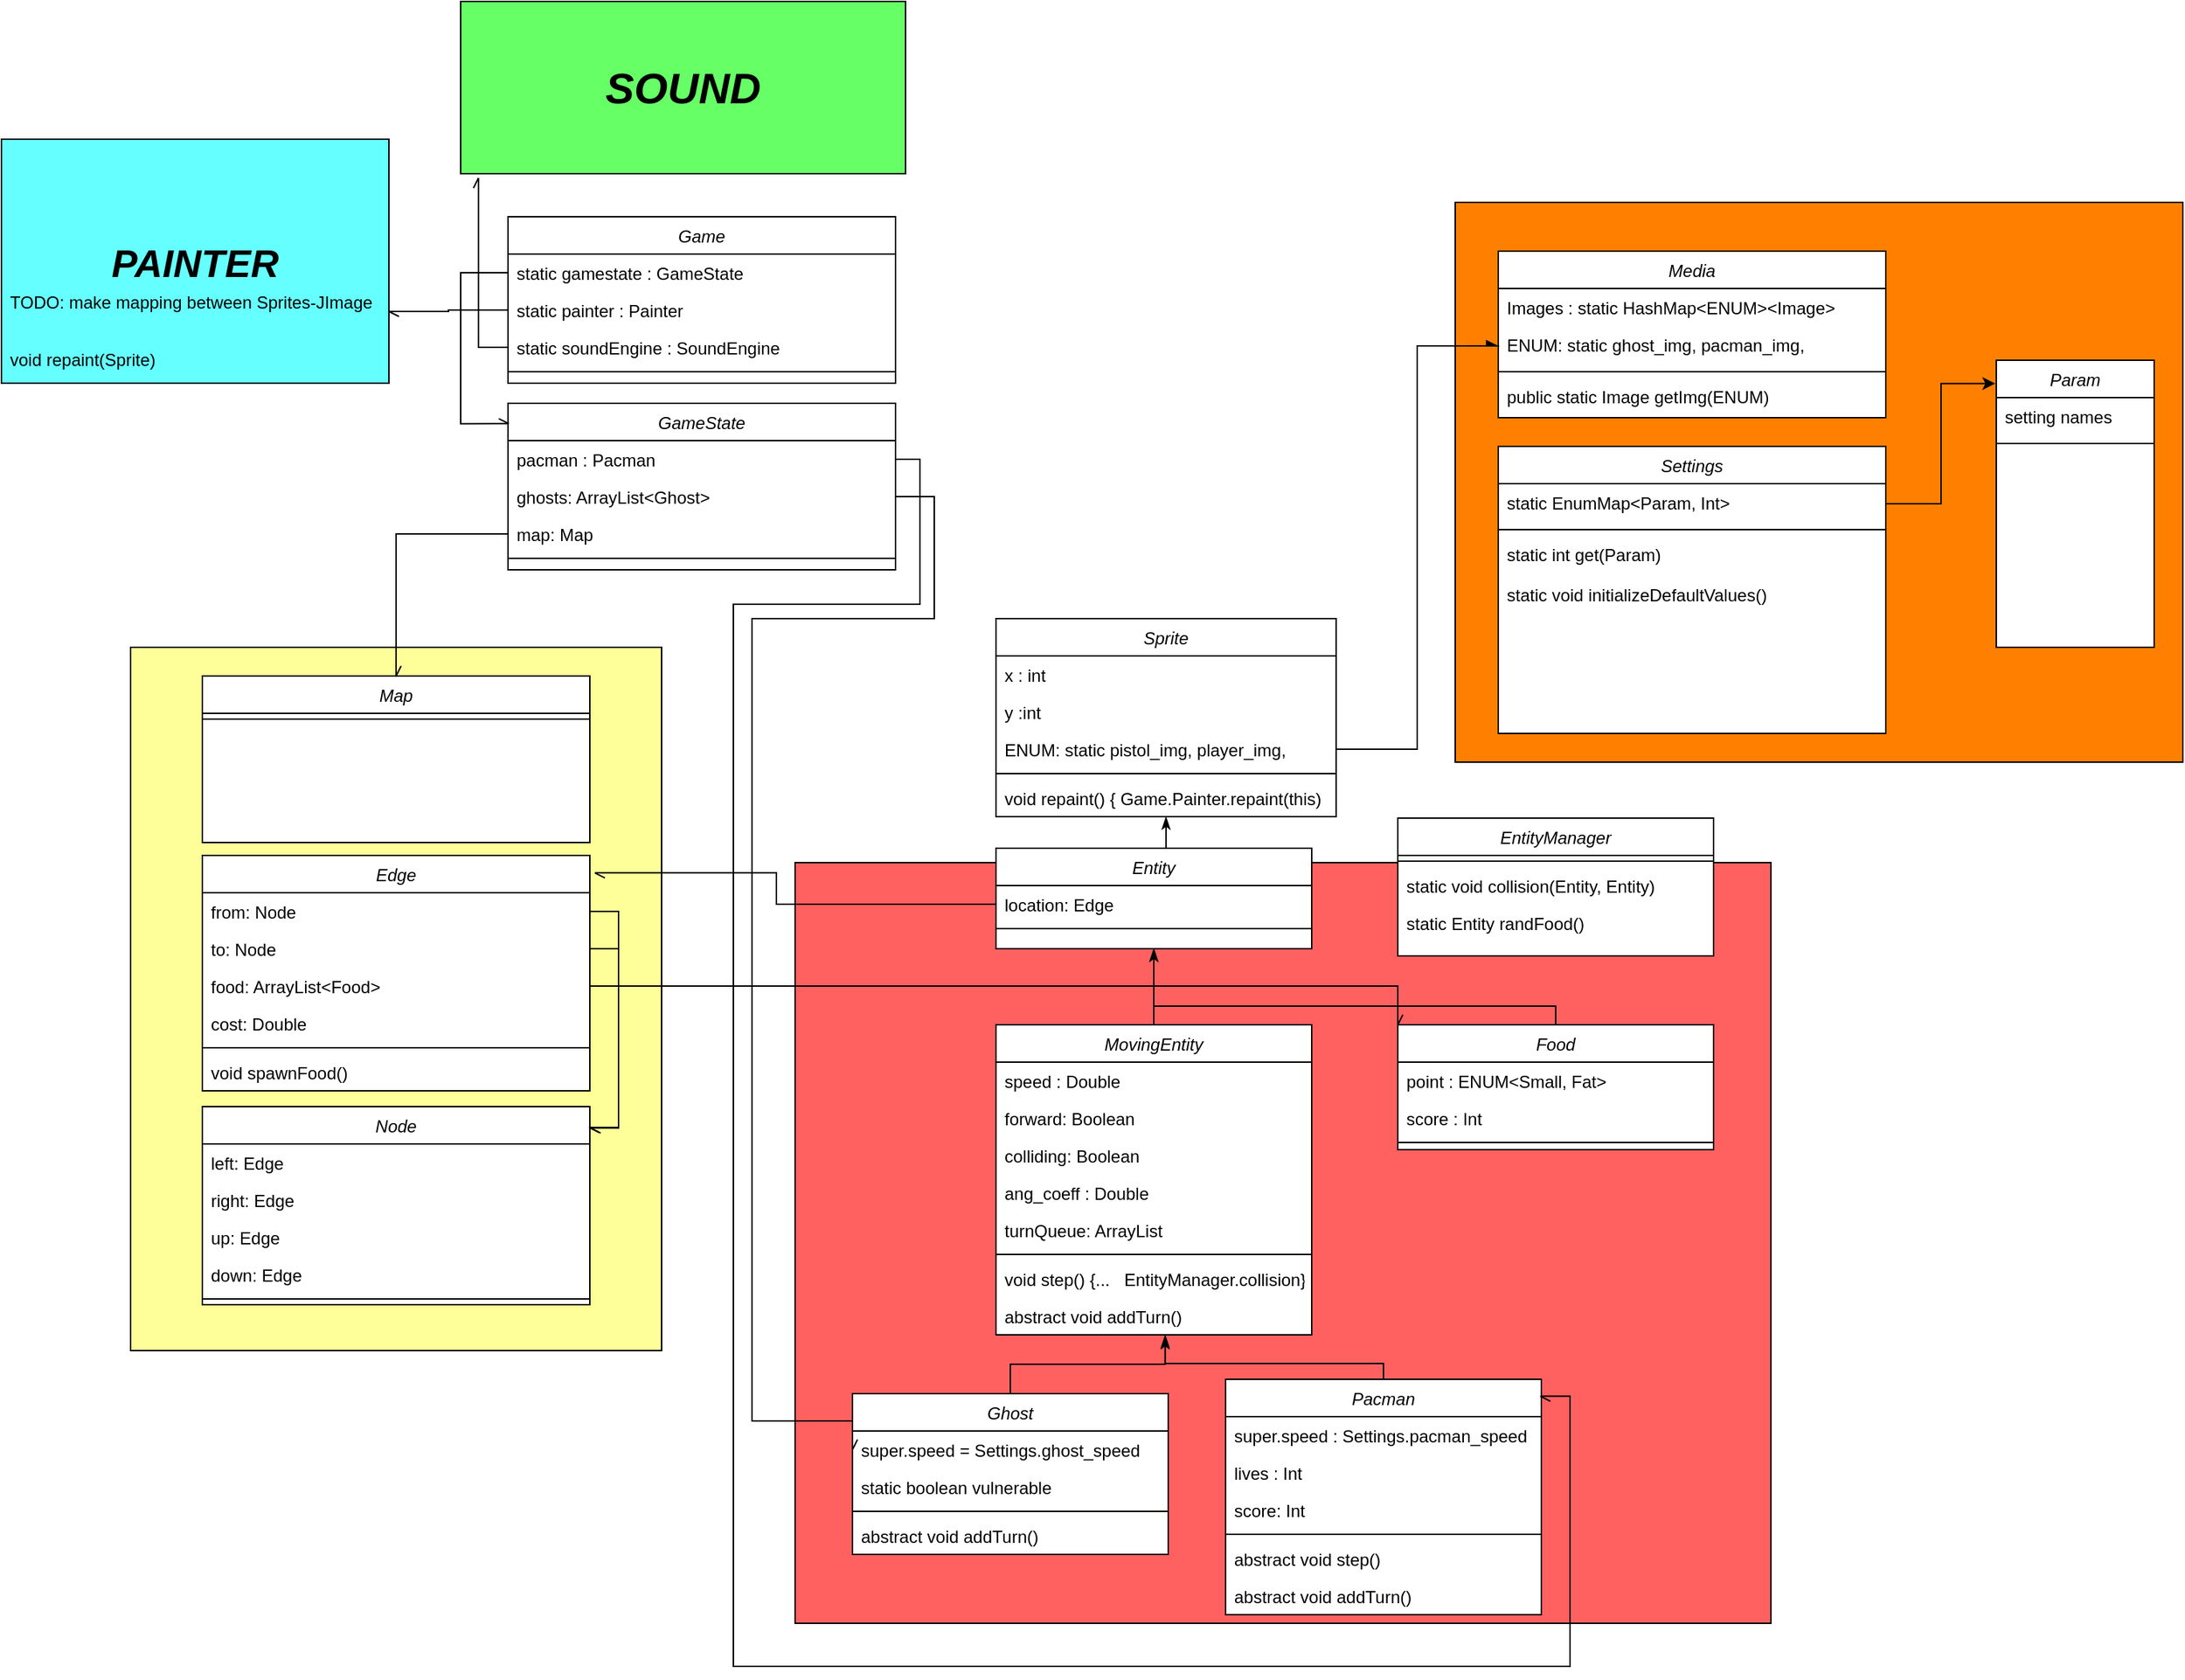 <mxfile version="14.5.1" type="device"><diagram id="C5RBs43oDa-KdzZeNtuy" name="Page-1"><mxGraphModel dx="1982" dy="2040" grid="1" gridSize="10" guides="1" tooltips="1" connect="1" arrows="1" fold="1" page="1" pageScale="1" pageWidth="827" pageHeight="1169" math="0" shadow="0"><root><mxCell id="WIyWlLk6GJQsqaUBKTNV-0"/><mxCell id="WIyWlLk6GJQsqaUBKTNV-1" parent="WIyWlLk6GJQsqaUBKTNV-0"/><mxCell id="W85MaR9uDIYMkd6QOl9E-99" value="" style="rounded=0;whiteSpace=wrap;html=1;fillColor=#FF8000;" parent="WIyWlLk6GJQsqaUBKTNV-1" vertex="1"><mxGeometry x="693" y="170" width="507" height="390" as="geometry"/></mxCell><mxCell id="W85MaR9uDIYMkd6QOl9E-98" value="" style="rounded=0;whiteSpace=wrap;html=1;fillColor=#FF6161;" parent="WIyWlLk6GJQsqaUBKTNV-1" vertex="1"><mxGeometry x="233" y="630" width="680" height="530" as="geometry"/></mxCell><mxCell id="W85MaR9uDIYMkd6QOl9E-97" value="" style="rounded=0;whiteSpace=wrap;html=1;fillColor=#FFFF99;" parent="WIyWlLk6GJQsqaUBKTNV-1" vertex="1"><mxGeometry x="-230" y="480" width="370" height="490" as="geometry"/></mxCell><mxCell id="W85MaR9uDIYMkd6QOl9E-0" value="Sprite" style="swimlane;fontStyle=2;align=center;verticalAlign=top;childLayout=stackLayout;horizontal=1;startSize=26;horizontalStack=0;resizeParent=1;resizeLast=0;collapsible=1;marginBottom=0;rounded=0;shadow=0;strokeWidth=1;swimlaneFillColor=#ffffff;" parent="WIyWlLk6GJQsqaUBKTNV-1" vertex="1"><mxGeometry x="373" y="460" width="237" height="138" as="geometry"><mxRectangle x="230" y="140" width="160" height="26" as="alternateBounds"/></mxGeometry></mxCell><mxCell id="W85MaR9uDIYMkd6QOl9E-1" value="x : int" style="text;align=left;verticalAlign=top;spacingLeft=4;spacingRight=4;overflow=hidden;rotatable=0;points=[[0,0.5],[1,0.5]];portConstraint=eastwest;" parent="W85MaR9uDIYMkd6QOl9E-0" vertex="1"><mxGeometry y="26" width="237" height="26" as="geometry"/></mxCell><mxCell id="W85MaR9uDIYMkd6QOl9E-2" value="y :int" style="text;align=left;verticalAlign=top;spacingLeft=4;spacingRight=4;overflow=hidden;rotatable=0;points=[[0,0.5],[1,0.5]];portConstraint=eastwest;rounded=0;shadow=0;html=0;" parent="W85MaR9uDIYMkd6QOl9E-0" vertex="1"><mxGeometry y="52" width="237" height="26" as="geometry"/></mxCell><mxCell id="W85MaR9uDIYMkd6QOl9E-3" value="ENUM: static pistol_img, player_img," style="text;align=left;verticalAlign=top;spacingLeft=4;spacingRight=4;overflow=hidden;rotatable=0;points=[[0,0.5],[1,0.5]];portConstraint=eastwest;rounded=0;shadow=0;html=0;" parent="W85MaR9uDIYMkd6QOl9E-0" vertex="1"><mxGeometry y="78" width="237" height="26" as="geometry"/></mxCell><mxCell id="RzoDyaxIPdQBZlChdOhT-20" value="" style="line;html=1;strokeWidth=1;align=left;verticalAlign=middle;spacingTop=-1;spacingLeft=3;spacingRight=3;rotatable=0;labelPosition=right;points=[];portConstraint=eastwest;" parent="W85MaR9uDIYMkd6QOl9E-0" vertex="1"><mxGeometry y="104" width="237" height="8" as="geometry"/></mxCell><mxCell id="RzoDyaxIPdQBZlChdOhT-21" value="void repaint() { Game.Painter.repaint(this)  }" style="text;align=left;verticalAlign=top;spacingLeft=4;spacingRight=4;overflow=hidden;rotatable=0;points=[[0,0.5],[1,0.5]];portConstraint=eastwest;rounded=0;shadow=0;html=0;" parent="W85MaR9uDIYMkd6QOl9E-0" vertex="1"><mxGeometry y="112" width="237" height="26" as="geometry"/></mxCell><mxCell id="W85MaR9uDIYMkd6QOl9E-4" value="Media" style="swimlane;fontStyle=2;align=center;verticalAlign=top;childLayout=stackLayout;horizontal=1;startSize=26;horizontalStack=0;resizeParent=1;resizeLast=0;collapsible=1;marginBottom=0;rounded=0;shadow=0;strokeWidth=1;swimlaneFillColor=#ffffff;" parent="WIyWlLk6GJQsqaUBKTNV-1" vertex="1"><mxGeometry x="723" y="204" width="270" height="116" as="geometry"><mxRectangle x="230" y="140" width="160" height="26" as="alternateBounds"/></mxGeometry></mxCell><mxCell id="W85MaR9uDIYMkd6QOl9E-5" value="Images : static HashMap&lt;ENUM&gt;&lt;Image&gt;" style="text;align=left;verticalAlign=top;spacingLeft=4;spacingRight=4;overflow=hidden;rotatable=0;points=[[0,0.5],[1,0.5]];portConstraint=eastwest;" parent="W85MaR9uDIYMkd6QOl9E-4" vertex="1"><mxGeometry y="26" width="270" height="26" as="geometry"/></mxCell><mxCell id="W85MaR9uDIYMkd6QOl9E-6" value="ENUM: static ghost_img, pacman_img," style="text;align=left;verticalAlign=top;spacingLeft=4;spacingRight=4;overflow=hidden;rotatable=0;points=[[0,0.5],[1,0.5]];portConstraint=eastwest;rounded=0;shadow=0;html=0;" parent="W85MaR9uDIYMkd6QOl9E-4" vertex="1"><mxGeometry y="52" width="270" height="28" as="geometry"/></mxCell><mxCell id="W85MaR9uDIYMkd6QOl9E-7" value="" style="line;html=1;strokeWidth=1;align=left;verticalAlign=middle;spacingTop=-1;spacingLeft=3;spacingRight=3;rotatable=0;labelPosition=right;points=[];portConstraint=eastwest;" parent="W85MaR9uDIYMkd6QOl9E-4" vertex="1"><mxGeometry y="80" width="270" height="8" as="geometry"/></mxCell><mxCell id="W85MaR9uDIYMkd6QOl9E-8" value="public static Image getImg(ENUM)" style="text;align=left;verticalAlign=top;spacingLeft=4;spacingRight=4;overflow=hidden;rotatable=0;points=[[0,0.5],[1,0.5]];portConstraint=eastwest;rounded=0;shadow=0;html=0;" parent="W85MaR9uDIYMkd6QOl9E-4" vertex="1"><mxGeometry y="88" width="270" height="28" as="geometry"/></mxCell><mxCell id="W85MaR9uDIYMkd6QOl9E-36" style="edgeStyle=orthogonalEdgeStyle;rounded=0;orthogonalLoop=1;jettySize=auto;html=1;exitX=0.5;exitY=0;exitDx=0;exitDy=0;entryX=0.5;entryY=1;entryDx=0;entryDy=0;endArrow=classicThin;endFill=1;" parent="WIyWlLk6GJQsqaUBKTNV-1" source="W85MaR9uDIYMkd6QOl9E-44" target="W85MaR9uDIYMkd6QOl9E-0" edge="1"><mxGeometry relative="1" as="geometry"/></mxCell><mxCell id="W85MaR9uDIYMkd6QOl9E-47" style="edgeStyle=orthogonalEdgeStyle;rounded=0;orthogonalLoop=1;jettySize=auto;html=1;exitX=0.5;exitY=0;exitDx=0;exitDy=0;entryX=0.5;entryY=1;entryDx=0;entryDy=0;endArrow=classicThin;endFill=1;" parent="WIyWlLk6GJQsqaUBKTNV-1" source="W85MaR9uDIYMkd6QOl9E-9" target="W85MaR9uDIYMkd6QOl9E-44" edge="1"><mxGeometry relative="1" as="geometry"/></mxCell><mxCell id="W85MaR9uDIYMkd6QOl9E-9" value="MovingEntity" style="swimlane;fontStyle=2;align=center;verticalAlign=top;childLayout=stackLayout;horizontal=1;startSize=26;horizontalStack=0;resizeParent=1;resizeLast=0;collapsible=1;marginBottom=0;rounded=0;shadow=0;strokeWidth=1;fillColor=#FFFFFF;swimlaneFillColor=#ffffff;" parent="WIyWlLk6GJQsqaUBKTNV-1" vertex="1"><mxGeometry x="373" y="743" width="220" height="216" as="geometry"><mxRectangle x="230" y="140" width="160" height="26" as="alternateBounds"/></mxGeometry></mxCell><mxCell id="W85MaR9uDIYMkd6QOl9E-29" value="speed : Double" style="text;align=left;verticalAlign=top;spacingLeft=4;spacingRight=4;overflow=hidden;rotatable=0;points=[[0,0.5],[1,0.5]];portConstraint=eastwest;" parent="W85MaR9uDIYMkd6QOl9E-9" vertex="1"><mxGeometry y="26" width="220" height="26" as="geometry"/></mxCell><mxCell id="W85MaR9uDIYMkd6QOl9E-93" value="forward: Boolean" style="text;align=left;verticalAlign=top;spacingLeft=4;spacingRight=4;overflow=hidden;rotatable=0;points=[[0,0.5],[1,0.5]];portConstraint=eastwest;" parent="W85MaR9uDIYMkd6QOl9E-9" vertex="1"><mxGeometry y="52" width="220" height="26" as="geometry"/></mxCell><mxCell id="RzoDyaxIPdQBZlChdOhT-8" value="colliding: Boolean" style="text;align=left;verticalAlign=top;spacingLeft=4;spacingRight=4;overflow=hidden;rotatable=0;points=[[0,0.5],[1,0.5]];portConstraint=eastwest;" parent="W85MaR9uDIYMkd6QOl9E-9" vertex="1"><mxGeometry y="78" width="220" height="26" as="geometry"/></mxCell><mxCell id="W85MaR9uDIYMkd6QOl9E-10" value="ang_coeff : Double" style="text;align=left;verticalAlign=top;spacingLeft=4;spacingRight=4;overflow=hidden;rotatable=0;points=[[0,0.5],[1,0.5]];portConstraint=eastwest;" parent="W85MaR9uDIYMkd6QOl9E-9" vertex="1"><mxGeometry y="104" width="220" height="26" as="geometry"/></mxCell><mxCell id="W85MaR9uDIYMkd6QOl9E-26" value="turnQueue: ArrayList" style="text;align=left;verticalAlign=top;spacingLeft=4;spacingRight=4;overflow=hidden;rotatable=0;points=[[0,0.5],[1,0.5]];portConstraint=eastwest;" parent="W85MaR9uDIYMkd6QOl9E-9" vertex="1"><mxGeometry y="130" width="220" height="26" as="geometry"/></mxCell><mxCell id="W85MaR9uDIYMkd6QOl9E-15" value="" style="line;html=1;strokeWidth=1;align=left;verticalAlign=middle;spacingTop=-1;spacingLeft=3;spacingRight=3;rotatable=0;labelPosition=right;points=[];portConstraint=eastwest;" parent="W85MaR9uDIYMkd6QOl9E-9" vertex="1"><mxGeometry y="156" width="220" height="8" as="geometry"/></mxCell><mxCell id="W85MaR9uDIYMkd6QOl9E-12" value="void step() {...   EntityManager.collision}" style="text;align=left;verticalAlign=top;spacingLeft=4;spacingRight=4;overflow=hidden;rotatable=0;points=[[0,0.5],[1,0.5]];portConstraint=eastwest;rounded=0;shadow=0;html=0;" parent="W85MaR9uDIYMkd6QOl9E-9" vertex="1"><mxGeometry y="164" width="220" height="26" as="geometry"/></mxCell><mxCell id="W85MaR9uDIYMkd6QOl9E-25" value="abstract void addTurn()" style="text;align=left;verticalAlign=top;spacingLeft=4;spacingRight=4;overflow=hidden;rotatable=0;points=[[0,0.5],[1,0.5]];portConstraint=eastwest;rounded=0;shadow=0;html=0;" parent="W85MaR9uDIYMkd6QOl9E-9" vertex="1"><mxGeometry y="190" width="220" height="26" as="geometry"/></mxCell><mxCell id="W85MaR9uDIYMkd6QOl9E-13" style="edgeStyle=orthogonalEdgeStyle;rounded=0;orthogonalLoop=1;jettySize=auto;html=1;exitX=1;exitY=0.5;exitDx=0;exitDy=0;entryX=0;entryY=0.5;entryDx=0;entryDy=0;endArrow=async;endFill=1;" parent="WIyWlLk6GJQsqaUBKTNV-1" source="W85MaR9uDIYMkd6QOl9E-3" target="W85MaR9uDIYMkd6QOl9E-6" edge="1"><mxGeometry relative="1" as="geometry"/></mxCell><mxCell id="W85MaR9uDIYMkd6QOl9E-34" style="edgeStyle=orthogonalEdgeStyle;rounded=0;orthogonalLoop=1;jettySize=auto;html=1;exitX=0.5;exitY=0;exitDx=0;exitDy=0;entryX=0.536;entryY=1.038;entryDx=0;entryDy=0;entryPerimeter=0;endArrow=classicThin;endFill=1;" parent="WIyWlLk6GJQsqaUBKTNV-1" source="W85MaR9uDIYMkd6QOl9E-17" target="W85MaR9uDIYMkd6QOl9E-25" edge="1"><mxGeometry relative="1" as="geometry"/></mxCell><mxCell id="W85MaR9uDIYMkd6QOl9E-17" value="Ghost" style="swimlane;fontStyle=2;align=center;verticalAlign=top;childLayout=stackLayout;horizontal=1;startSize=26;horizontalStack=0;resizeParent=1;resizeLast=0;collapsible=1;marginBottom=0;rounded=0;shadow=0;strokeWidth=1;swimlaneFillColor=#ffffff;" parent="WIyWlLk6GJQsqaUBKTNV-1" vertex="1"><mxGeometry x="273" y="1000" width="220" height="112" as="geometry"><mxRectangle x="230" y="140" width="160" height="26" as="alternateBounds"/></mxGeometry></mxCell><mxCell id="W85MaR9uDIYMkd6QOl9E-30" value="super.speed = Settings.ghost_speed" style="text;align=left;verticalAlign=top;spacingLeft=4;spacingRight=4;overflow=hidden;rotatable=0;points=[[0,0.5],[1,0.5]];portConstraint=eastwest;" parent="W85MaR9uDIYMkd6QOl9E-17" vertex="1"><mxGeometry y="26" width="220" height="26" as="geometry"/></mxCell><mxCell id="W85MaR9uDIYMkd6QOl9E-24" value="static boolean vulnerable" style="text;align=left;verticalAlign=top;spacingLeft=4;spacingRight=4;overflow=hidden;rotatable=0;points=[[0,0.5],[1,0.5]];portConstraint=eastwest;rounded=0;shadow=0;html=0;" parent="W85MaR9uDIYMkd6QOl9E-17" vertex="1"><mxGeometry y="52" width="220" height="26" as="geometry"/></mxCell><mxCell id="W85MaR9uDIYMkd6QOl9E-19" value="" style="line;html=1;strokeWidth=1;align=left;verticalAlign=middle;spacingTop=-1;spacingLeft=3;spacingRight=3;rotatable=0;labelPosition=right;points=[];portConstraint=eastwest;" parent="W85MaR9uDIYMkd6QOl9E-17" vertex="1"><mxGeometry y="78" width="220" height="8" as="geometry"/></mxCell><mxCell id="W85MaR9uDIYMkd6QOl9E-27" value="abstract void addTurn()" style="text;align=left;verticalAlign=top;spacingLeft=4;spacingRight=4;overflow=hidden;rotatable=0;points=[[0,0.5],[1,0.5]];portConstraint=eastwest;rounded=0;shadow=0;html=0;" parent="W85MaR9uDIYMkd6QOl9E-17" vertex="1"><mxGeometry y="86" width="220" height="26" as="geometry"/></mxCell><mxCell id="W85MaR9uDIYMkd6QOl9E-21" value="Pacman" style="swimlane;fontStyle=2;align=center;verticalAlign=top;childLayout=stackLayout;horizontal=1;startSize=26;horizontalStack=0;resizeParent=1;resizeLast=0;collapsible=1;marginBottom=0;rounded=0;shadow=0;strokeWidth=1;swimlaneFillColor=#ffffff;" parent="WIyWlLk6GJQsqaUBKTNV-1" vertex="1"><mxGeometry x="533" y="990" width="220" height="164" as="geometry"><mxRectangle x="230" y="140" width="160" height="26" as="alternateBounds"/></mxGeometry></mxCell><mxCell id="W85MaR9uDIYMkd6QOl9E-31" value="super.speed : Settings.pacman_speed" style="text;align=left;verticalAlign=top;spacingLeft=4;spacingRight=4;overflow=hidden;rotatable=0;points=[[0,0.5],[1,0.5]];portConstraint=eastwest;" parent="W85MaR9uDIYMkd6QOl9E-21" vertex="1"><mxGeometry y="26" width="220" height="26" as="geometry"/></mxCell><mxCell id="W85MaR9uDIYMkd6QOl9E-32" value="lives : Int" style="text;align=left;verticalAlign=top;spacingLeft=4;spacingRight=4;overflow=hidden;rotatable=0;points=[[0,0.5],[1,0.5]];portConstraint=eastwest;" parent="W85MaR9uDIYMkd6QOl9E-21" vertex="1"><mxGeometry y="52" width="220" height="26" as="geometry"/></mxCell><mxCell id="W85MaR9uDIYMkd6QOl9E-33" value="score: Int" style="text;align=left;verticalAlign=top;spacingLeft=4;spacingRight=4;overflow=hidden;rotatable=0;points=[[0,0.5],[1,0.5]];portConstraint=eastwest;" parent="W85MaR9uDIYMkd6QOl9E-21" vertex="1"><mxGeometry y="78" width="220" height="26" as="geometry"/></mxCell><mxCell id="W85MaR9uDIYMkd6QOl9E-22" value="" style="line;html=1;strokeWidth=1;align=left;verticalAlign=middle;spacingTop=-1;spacingLeft=3;spacingRight=3;rotatable=0;labelPosition=right;points=[];portConstraint=eastwest;" parent="W85MaR9uDIYMkd6QOl9E-21" vertex="1"><mxGeometry y="104" width="220" height="8" as="geometry"/></mxCell><mxCell id="W85MaR9uDIYMkd6QOl9E-23" value="abstract void step()" style="text;align=left;verticalAlign=top;spacingLeft=4;spacingRight=4;overflow=hidden;rotatable=0;points=[[0,0.5],[1,0.5]];portConstraint=eastwest;rounded=0;shadow=0;html=0;" parent="W85MaR9uDIYMkd6QOl9E-21" vertex="1"><mxGeometry y="112" width="220" height="26" as="geometry"/></mxCell><mxCell id="W85MaR9uDIYMkd6QOl9E-28" value="abstract void addTurn()" style="text;align=left;verticalAlign=top;spacingLeft=4;spacingRight=4;overflow=hidden;rotatable=0;points=[[0,0.5],[1,0.5]];portConstraint=eastwest;rounded=0;shadow=0;html=0;" parent="W85MaR9uDIYMkd6QOl9E-21" vertex="1"><mxGeometry y="138" width="220" height="26" as="geometry"/></mxCell><mxCell id="W85MaR9uDIYMkd6QOl9E-35" style="edgeStyle=orthogonalEdgeStyle;rounded=0;orthogonalLoop=1;jettySize=auto;html=1;exitX=0.5;exitY=0;exitDx=0;exitDy=0;entryX=0.536;entryY=1;entryDx=0;entryDy=0;entryPerimeter=0;endArrow=classicThin;endFill=1;" parent="WIyWlLk6GJQsqaUBKTNV-1" source="W85MaR9uDIYMkd6QOl9E-21" target="W85MaR9uDIYMkd6QOl9E-25" edge="1"><mxGeometry relative="1" as="geometry"><mxPoint x="443" y="760" as="sourcePoint"/><mxPoint x="550.92" y="714.988" as="targetPoint"/><Array as="points"><mxPoint x="643" y="979"/><mxPoint x="491" y="979"/></Array></mxGeometry></mxCell><mxCell id="W85MaR9uDIYMkd6QOl9E-37" value="EntityManager" style="swimlane;fontStyle=2;align=center;verticalAlign=top;childLayout=stackLayout;horizontal=1;startSize=26;horizontalStack=0;resizeParent=1;resizeLast=0;collapsible=1;marginBottom=0;rounded=0;shadow=0;strokeWidth=1;swimlaneFillColor=#ffffff;" parent="WIyWlLk6GJQsqaUBKTNV-1" vertex="1"><mxGeometry x="653" y="599" width="220" height="96" as="geometry"><mxRectangle x="230" y="140" width="160" height="26" as="alternateBounds"/></mxGeometry></mxCell><mxCell id="W85MaR9uDIYMkd6QOl9E-41" value="" style="line;html=1;strokeWidth=1;align=left;verticalAlign=middle;spacingTop=-1;spacingLeft=3;spacingRight=3;rotatable=0;labelPosition=right;points=[];portConstraint=eastwest;" parent="W85MaR9uDIYMkd6QOl9E-37" vertex="1"><mxGeometry y="26" width="220" height="8" as="geometry"/></mxCell><mxCell id="W85MaR9uDIYMkd6QOl9E-42" value="static void collision(Entity, Entity)" style="text;align=left;verticalAlign=top;spacingLeft=4;spacingRight=4;overflow=hidden;rotatable=0;points=[[0,0.5],[1,0.5]];portConstraint=eastwest;rounded=0;shadow=0;html=0;" parent="W85MaR9uDIYMkd6QOl9E-37" vertex="1"><mxGeometry y="34" width="220" height="26" as="geometry"/></mxCell><mxCell id="W85MaR9uDIYMkd6QOl9E-65" value="static Entity randFood()" style="text;align=left;verticalAlign=top;spacingLeft=4;spacingRight=4;overflow=hidden;rotatable=0;points=[[0,0.5],[1,0.5]];portConstraint=eastwest;rounded=0;shadow=0;html=0;" parent="W85MaR9uDIYMkd6QOl9E-37" vertex="1"><mxGeometry y="60" width="220" height="26" as="geometry"/></mxCell><mxCell id="W85MaR9uDIYMkd6QOl9E-44" value="Entity&#10;" style="swimlane;fontStyle=2;align=center;verticalAlign=top;childLayout=stackLayout;horizontal=1;startSize=26;horizontalStack=0;resizeParent=1;resizeLast=0;collapsible=1;marginBottom=0;rounded=0;shadow=0;strokeWidth=1;swimlaneFillColor=#ffffff;" parent="WIyWlLk6GJQsqaUBKTNV-1" vertex="1"><mxGeometry x="373" y="620" width="220" height="70" as="geometry"><mxRectangle x="230" y="140" width="160" height="26" as="alternateBounds"/></mxGeometry></mxCell><mxCell id="W85MaR9uDIYMkd6QOl9E-92" value="location: Edge" style="text;align=left;verticalAlign=top;spacingLeft=4;spacingRight=4;overflow=hidden;rotatable=0;points=[[0,0.5],[1,0.5]];portConstraint=eastwest;rounded=0;shadow=0;html=0;" parent="W85MaR9uDIYMkd6QOl9E-44" vertex="1"><mxGeometry y="26" width="220" height="26" as="geometry"/></mxCell><mxCell id="W85MaR9uDIYMkd6QOl9E-45" value="" style="line;html=1;strokeWidth=1;align=left;verticalAlign=middle;spacingTop=-1;spacingLeft=3;spacingRight=3;rotatable=0;labelPosition=right;points=[];portConstraint=eastwest;" parent="W85MaR9uDIYMkd6QOl9E-44" vertex="1"><mxGeometry y="52" width="220" height="8" as="geometry"/></mxCell><mxCell id="W85MaR9uDIYMkd6QOl9E-64" style="edgeStyle=orthogonalEdgeStyle;rounded=0;orthogonalLoop=1;jettySize=auto;html=1;exitX=0.5;exitY=0;exitDx=0;exitDy=0;entryX=0.5;entryY=1;entryDx=0;entryDy=0;endArrow=classicThin;endFill=1;" parent="WIyWlLk6GJQsqaUBKTNV-1" source="W85MaR9uDIYMkd6QOl9E-48" target="W85MaR9uDIYMkd6QOl9E-44" edge="1"><mxGeometry relative="1" as="geometry"><Array as="points"><mxPoint x="763" y="730"/><mxPoint x="483" y="730"/></Array></mxGeometry></mxCell><mxCell id="W85MaR9uDIYMkd6QOl9E-48" value="Food" style="swimlane;fontStyle=2;align=center;verticalAlign=top;childLayout=stackLayout;horizontal=1;startSize=26;horizontalStack=0;resizeParent=1;resizeLast=0;collapsible=1;marginBottom=0;rounded=0;shadow=0;strokeWidth=1;swimlaneFillColor=#ffffff;" parent="WIyWlLk6GJQsqaUBKTNV-1" vertex="1"><mxGeometry x="653" y="743" width="220" height="87" as="geometry"><mxRectangle x="230" y="140" width="160" height="26" as="alternateBounds"/></mxGeometry></mxCell><mxCell id="W85MaR9uDIYMkd6QOl9E-49" value="point : ENUM&lt;Small, Fat&gt;" style="text;align=left;verticalAlign=top;spacingLeft=4;spacingRight=4;overflow=hidden;rotatable=0;points=[[0,0.5],[1,0.5]];portConstraint=eastwest;" parent="W85MaR9uDIYMkd6QOl9E-48" vertex="1"><mxGeometry y="26" width="220" height="26" as="geometry"/></mxCell><mxCell id="W85MaR9uDIYMkd6QOl9E-50" value="score : Int" style="text;align=left;verticalAlign=top;spacingLeft=4;spacingRight=4;overflow=hidden;rotatable=0;points=[[0,0.5],[1,0.5]];portConstraint=eastwest;" parent="W85MaR9uDIYMkd6QOl9E-48" vertex="1"><mxGeometry y="52" width="220" height="26" as="geometry"/></mxCell><mxCell id="W85MaR9uDIYMkd6QOl9E-52" value="" style="line;html=1;strokeWidth=1;align=left;verticalAlign=middle;spacingTop=-1;spacingLeft=3;spacingRight=3;rotatable=0;labelPosition=right;points=[];portConstraint=eastwest;" parent="W85MaR9uDIYMkd6QOl9E-48" vertex="1"><mxGeometry y="78" width="220" height="8" as="geometry"/></mxCell><mxCell id="W85MaR9uDIYMkd6QOl9E-55" value="Settings" style="swimlane;fontStyle=2;align=center;verticalAlign=top;childLayout=stackLayout;horizontal=1;startSize=26;horizontalStack=0;resizeParent=1;resizeLast=0;collapsible=1;marginBottom=0;rounded=0;shadow=0;strokeWidth=1;swimlaneFillColor=#ffffff;" parent="WIyWlLk6GJQsqaUBKTNV-1" vertex="1"><mxGeometry x="723" y="340" width="270" height="200" as="geometry"><mxRectangle x="230" y="140" width="160" height="26" as="alternateBounds"/></mxGeometry></mxCell><mxCell id="W85MaR9uDIYMkd6QOl9E-63" value="static EnumMap&lt;Param, Int&gt;" style="text;align=left;verticalAlign=top;spacingLeft=4;spacingRight=4;overflow=hidden;rotatable=0;points=[[0,0.5],[1,0.5]];portConstraint=eastwest;rounded=0;shadow=0;html=0;" parent="W85MaR9uDIYMkd6QOl9E-55" vertex="1"><mxGeometry y="26" width="270" height="28" as="geometry"/></mxCell><mxCell id="W85MaR9uDIYMkd6QOl9E-58" value="" style="line;html=1;strokeWidth=1;align=left;verticalAlign=middle;spacingTop=-1;spacingLeft=3;spacingRight=3;rotatable=0;labelPosition=right;points=[];portConstraint=eastwest;" parent="W85MaR9uDIYMkd6QOl9E-55" vertex="1"><mxGeometry y="54" width="270" height="8" as="geometry"/></mxCell><mxCell id="WpKpFXqcXqmV81HnZtLc-14" value="static int get(Param)" style="text;align=left;verticalAlign=top;spacingLeft=4;spacingRight=4;overflow=hidden;rotatable=0;points=[[0,0.5],[1,0.5]];portConstraint=eastwest;rounded=0;shadow=0;html=0;" vertex="1" parent="W85MaR9uDIYMkd6QOl9E-55"><mxGeometry y="62" width="270" height="28" as="geometry"/></mxCell><mxCell id="WpKpFXqcXqmV81HnZtLc-15" value="static void initializeDefaultValues()" style="text;align=left;verticalAlign=top;spacingLeft=4;spacingRight=4;overflow=hidden;rotatable=0;points=[[0,0.5],[1,0.5]];portConstraint=eastwest;rounded=0;shadow=0;html=0;" vertex="1" parent="W85MaR9uDIYMkd6QOl9E-55"><mxGeometry y="90" width="270" height="28" as="geometry"/></mxCell><mxCell id="W85MaR9uDIYMkd6QOl9E-70" value="Map" style="swimlane;fontStyle=2;align=center;verticalAlign=top;childLayout=stackLayout;horizontal=1;startSize=26;horizontalStack=0;resizeParent=1;resizeLast=0;collapsible=1;marginBottom=0;rounded=0;shadow=0;strokeWidth=1;swimlaneFillColor=#ffffff;" parent="WIyWlLk6GJQsqaUBKTNV-1" vertex="1"><mxGeometry x="-180" y="500" width="270" height="116" as="geometry"><mxRectangle x="-150" y="360" width="160" height="26" as="alternateBounds"/></mxGeometry></mxCell><mxCell id="W85MaR9uDIYMkd6QOl9E-73" value="" style="line;html=1;strokeWidth=1;align=left;verticalAlign=middle;spacingTop=-1;spacingLeft=3;spacingRight=3;rotatable=0;labelPosition=right;points=[];portConstraint=eastwest;" parent="W85MaR9uDIYMkd6QOl9E-70" vertex="1"><mxGeometry y="26" width="270" height="8" as="geometry"/></mxCell><mxCell id="W85MaR9uDIYMkd6QOl9E-75" value="GameState" style="swimlane;fontStyle=2;align=center;verticalAlign=top;childLayout=stackLayout;horizontal=1;startSize=26;horizontalStack=0;resizeParent=1;resizeLast=0;collapsible=1;marginBottom=0;rounded=0;shadow=0;strokeWidth=1;swimlaneFillColor=#ffffff;" parent="WIyWlLk6GJQsqaUBKTNV-1" vertex="1"><mxGeometry x="33" y="310" width="270" height="116" as="geometry"><mxRectangle x="230" y="140" width="160" height="26" as="alternateBounds"/></mxGeometry></mxCell><mxCell id="W85MaR9uDIYMkd6QOl9E-78" value="pacman : Pacman" style="text;align=left;verticalAlign=top;spacingLeft=4;spacingRight=4;overflow=hidden;rotatable=0;points=[[0,0.5],[1,0.5]];portConstraint=eastwest;" parent="W85MaR9uDIYMkd6QOl9E-75" vertex="1"><mxGeometry y="26" width="270" height="26" as="geometry"/></mxCell><mxCell id="W85MaR9uDIYMkd6QOl9E-79" value="ghosts: ArrayList&lt;Ghost&gt;" style="text;align=left;verticalAlign=top;spacingLeft=4;spacingRight=4;overflow=hidden;rotatable=0;points=[[0,0.5],[1,0.5]];portConstraint=eastwest;" parent="W85MaR9uDIYMkd6QOl9E-75" vertex="1"><mxGeometry y="52" width="270" height="26" as="geometry"/></mxCell><mxCell id="W85MaR9uDIYMkd6QOl9E-96" value="map: Map" style="text;align=left;verticalAlign=top;spacingLeft=4;spacingRight=4;overflow=hidden;rotatable=0;points=[[0,0.5],[1,0.5]];portConstraint=eastwest;" parent="W85MaR9uDIYMkd6QOl9E-75" vertex="1"><mxGeometry y="78" width="270" height="26" as="geometry"/></mxCell><mxCell id="W85MaR9uDIYMkd6QOl9E-76" value="" style="line;html=1;strokeWidth=1;align=left;verticalAlign=middle;spacingTop=-1;spacingLeft=3;spacingRight=3;rotatable=0;labelPosition=right;points=[];portConstraint=eastwest;" parent="W85MaR9uDIYMkd6QOl9E-75" vertex="1"><mxGeometry y="104" width="270" height="8" as="geometry"/></mxCell><mxCell id="W85MaR9uDIYMkd6QOl9E-80" value="Edge" style="swimlane;fontStyle=2;align=center;verticalAlign=top;childLayout=stackLayout;horizontal=1;startSize=26;horizontalStack=0;resizeParent=1;resizeLast=0;collapsible=1;marginBottom=0;rounded=0;shadow=0;strokeWidth=1;swimlaneFillColor=#ffffff;" parent="WIyWlLk6GJQsqaUBKTNV-1" vertex="1"><mxGeometry x="-180" y="625" width="270" height="164" as="geometry"><mxRectangle x="230" y="140" width="160" height="26" as="alternateBounds"/></mxGeometry></mxCell><mxCell id="W85MaR9uDIYMkd6QOl9E-89" value="from: Node" style="text;align=left;verticalAlign=top;spacingLeft=4;spacingRight=4;overflow=hidden;rotatable=0;points=[[0,0.5],[1,0.5]];portConstraint=eastwest;" parent="W85MaR9uDIYMkd6QOl9E-80" vertex="1"><mxGeometry y="26" width="270" height="26" as="geometry"/></mxCell><mxCell id="W85MaR9uDIYMkd6QOl9E-90" value="to: Node" style="text;align=left;verticalAlign=top;spacingLeft=4;spacingRight=4;overflow=hidden;rotatable=0;points=[[0,0.5],[1,0.5]];portConstraint=eastwest;" parent="W85MaR9uDIYMkd6QOl9E-80" vertex="1"><mxGeometry y="52" width="270" height="26" as="geometry"/></mxCell><mxCell id="W85MaR9uDIYMkd6QOl9E-91" value="food: ArrayList&lt;Food&gt;" style="text;align=left;verticalAlign=top;spacingLeft=4;spacingRight=4;overflow=hidden;rotatable=0;points=[[0,0.5],[1,0.5]];portConstraint=eastwest;" parent="W85MaR9uDIYMkd6QOl9E-80" vertex="1"><mxGeometry y="78" width="270" height="26" as="geometry"/></mxCell><mxCell id="W85MaR9uDIYMkd6QOl9E-95" value="cost: Double" style="text;align=left;verticalAlign=top;spacingLeft=4;spacingRight=4;overflow=hidden;rotatable=0;points=[[0,0.5],[1,0.5]];portConstraint=eastwest;" parent="W85MaR9uDIYMkd6QOl9E-80" vertex="1"><mxGeometry y="104" width="270" height="26" as="geometry"/></mxCell><mxCell id="W85MaR9uDIYMkd6QOl9E-81" value="" style="line;html=1;strokeWidth=1;align=left;verticalAlign=middle;spacingTop=-1;spacingLeft=3;spacingRight=3;rotatable=0;labelPosition=right;points=[];portConstraint=eastwest;" parent="W85MaR9uDIYMkd6QOl9E-80" vertex="1"><mxGeometry y="130" width="270" height="8" as="geometry"/></mxCell><mxCell id="W85MaR9uDIYMkd6QOl9E-94" value="void spawnFood()" style="text;align=left;verticalAlign=top;spacingLeft=4;spacingRight=4;overflow=hidden;rotatable=0;points=[[0,0.5],[1,0.5]];portConstraint=eastwest;" parent="W85MaR9uDIYMkd6QOl9E-80" vertex="1"><mxGeometry y="138" width="270" height="26" as="geometry"/></mxCell><mxCell id="W85MaR9uDIYMkd6QOl9E-82" value="Node" style="swimlane;fontStyle=2;align=center;verticalAlign=top;childLayout=stackLayout;horizontal=1;startSize=26;horizontalStack=0;resizeParent=1;resizeLast=0;collapsible=1;marginBottom=0;rounded=0;shadow=0;strokeWidth=1;swimlaneFillColor=#ffffff;" parent="WIyWlLk6GJQsqaUBKTNV-1" vertex="1"><mxGeometry x="-180" y="800" width="270" height="138" as="geometry"><mxRectangle x="230" y="140" width="160" height="26" as="alternateBounds"/></mxGeometry></mxCell><mxCell id="W85MaR9uDIYMkd6QOl9E-85" value="left: Edge" style="text;align=left;verticalAlign=top;spacingLeft=4;spacingRight=4;overflow=hidden;rotatable=0;points=[[0,0.5],[1,0.5]];portConstraint=eastwest;" parent="W85MaR9uDIYMkd6QOl9E-82" vertex="1"><mxGeometry y="26" width="270" height="26" as="geometry"/></mxCell><mxCell id="W85MaR9uDIYMkd6QOl9E-86" value="right: Edge" style="text;align=left;verticalAlign=top;spacingLeft=4;spacingRight=4;overflow=hidden;rotatable=0;points=[[0,0.5],[1,0.5]];portConstraint=eastwest;" parent="W85MaR9uDIYMkd6QOl9E-82" vertex="1"><mxGeometry y="52" width="270" height="26" as="geometry"/></mxCell><mxCell id="W85MaR9uDIYMkd6QOl9E-87" value="up: Edge" style="text;align=left;verticalAlign=top;spacingLeft=4;spacingRight=4;overflow=hidden;rotatable=0;points=[[0,0.5],[1,0.5]];portConstraint=eastwest;" parent="W85MaR9uDIYMkd6QOl9E-82" vertex="1"><mxGeometry y="78" width="270" height="26" as="geometry"/></mxCell><mxCell id="W85MaR9uDIYMkd6QOl9E-88" value="down: Edge" style="text;align=left;verticalAlign=top;spacingLeft=4;spacingRight=4;overflow=hidden;rotatable=0;points=[[0,0.5],[1,0.5]];portConstraint=eastwest;" parent="W85MaR9uDIYMkd6QOl9E-82" vertex="1"><mxGeometry y="104" width="270" height="26" as="geometry"/></mxCell><mxCell id="W85MaR9uDIYMkd6QOl9E-83" value="" style="line;html=1;strokeWidth=1;align=left;verticalAlign=middle;spacingTop=-1;spacingLeft=3;spacingRight=3;rotatable=0;labelPosition=right;points=[];portConstraint=eastwest;" parent="W85MaR9uDIYMkd6QOl9E-82" vertex="1"><mxGeometry y="130" width="270" height="8" as="geometry"/></mxCell><mxCell id="RzoDyaxIPdQBZlChdOhT-0" style="edgeStyle=orthogonalEdgeStyle;rounded=0;orthogonalLoop=1;jettySize=auto;html=1;exitX=1;exitY=0.5;exitDx=0;exitDy=0;entryX=0;entryY=0;entryDx=0;entryDy=0;endArrow=openAsync;endFill=0;" parent="WIyWlLk6GJQsqaUBKTNV-1" source="W85MaR9uDIYMkd6QOl9E-91" target="W85MaR9uDIYMkd6QOl9E-48" edge="1"><mxGeometry relative="1" as="geometry"/></mxCell><mxCell id="RzoDyaxIPdQBZlChdOhT-1" style="edgeStyle=orthogonalEdgeStyle;rounded=0;orthogonalLoop=1;jettySize=auto;html=1;exitX=1;exitY=0.5;exitDx=0;exitDy=0;entryX=0.998;entryY=0.105;entryDx=0;entryDy=0;entryPerimeter=0;endArrow=openAsync;endFill=0;" parent="WIyWlLk6GJQsqaUBKTNV-1" source="W85MaR9uDIYMkd6QOl9E-89" target="W85MaR9uDIYMkd6QOl9E-82" edge="1"><mxGeometry relative="1" as="geometry"/></mxCell><mxCell id="RzoDyaxIPdQBZlChdOhT-2" style="edgeStyle=orthogonalEdgeStyle;rounded=0;orthogonalLoop=1;jettySize=auto;html=1;exitX=1;exitY=0.5;exitDx=0;exitDy=0;entryX=1.002;entryY=0.108;entryDx=0;entryDy=0;entryPerimeter=0;endArrow=openAsync;endFill=0;" parent="WIyWlLk6GJQsqaUBKTNV-1" source="W85MaR9uDIYMkd6QOl9E-90" target="W85MaR9uDIYMkd6QOl9E-82" edge="1"><mxGeometry relative="1" as="geometry"/></mxCell><mxCell id="RzoDyaxIPdQBZlChdOhT-3" style="edgeStyle=orthogonalEdgeStyle;rounded=0;orthogonalLoop=1;jettySize=auto;html=1;exitX=1;exitY=0.5;exitDx=0;exitDy=0;entryX=0.997;entryY=0.072;entryDx=0;entryDy=0;entryPerimeter=0;endArrow=openAsync;endFill=0;" parent="WIyWlLk6GJQsqaUBKTNV-1" source="W85MaR9uDIYMkd6QOl9E-78" target="W85MaR9uDIYMkd6QOl9E-21" edge="1"><mxGeometry relative="1" as="geometry"><Array as="points"><mxPoint x="320" y="349"/><mxPoint x="320" y="450"/><mxPoint x="190" y="450"/><mxPoint x="190" y="1190"/><mxPoint x="773" y="1190"/><mxPoint x="773" y="1002"/></Array></mxGeometry></mxCell><mxCell id="RzoDyaxIPdQBZlChdOhT-4" style="edgeStyle=orthogonalEdgeStyle;rounded=0;orthogonalLoop=1;jettySize=auto;html=1;exitX=1;exitY=0.5;exitDx=0;exitDy=0;entryX=0;entryY=0.5;entryDx=0;entryDy=0;endArrow=openAsync;endFill=0;" parent="WIyWlLk6GJQsqaUBKTNV-1" source="W85MaR9uDIYMkd6QOl9E-79" target="W85MaR9uDIYMkd6QOl9E-30" edge="1"><mxGeometry relative="1" as="geometry"><Array as="points"><mxPoint x="330" y="375"/><mxPoint x="330" y="460"/><mxPoint x="203" y="460"/><mxPoint x="203" y="1019"/><mxPoint x="273" y="1019"/></Array></mxGeometry></mxCell><mxCell id="RzoDyaxIPdQBZlChdOhT-5" style="edgeStyle=orthogonalEdgeStyle;rounded=0;orthogonalLoop=1;jettySize=auto;html=1;exitX=0;exitY=0.5;exitDx=0;exitDy=0;entryX=0.5;entryY=0;entryDx=0;entryDy=0;endArrow=openAsync;endFill=0;" parent="WIyWlLk6GJQsqaUBKTNV-1" source="W85MaR9uDIYMkd6QOl9E-96" target="W85MaR9uDIYMkd6QOl9E-70" edge="1"><mxGeometry relative="1" as="geometry"/></mxCell><mxCell id="RzoDyaxIPdQBZlChdOhT-6" style="edgeStyle=orthogonalEdgeStyle;rounded=0;orthogonalLoop=1;jettySize=auto;html=1;exitX=0;exitY=0.5;exitDx=0;exitDy=0;entryX=1.013;entryY=0.074;entryDx=0;entryDy=0;entryPerimeter=0;endArrow=openAsync;endFill=0;" parent="WIyWlLk6GJQsqaUBKTNV-1" source="W85MaR9uDIYMkd6QOl9E-92" target="W85MaR9uDIYMkd6QOl9E-80" edge="1"><mxGeometry relative="1" as="geometry"><Array as="points"><mxPoint x="220" y="659"/><mxPoint x="220" y="637"/></Array></mxGeometry></mxCell><mxCell id="RzoDyaxIPdQBZlChdOhT-9" value="&lt;font style=&quot;font-size: 30px;&quot;&gt;SOUND&lt;/font&gt;" style="rounded=0;whiteSpace=wrap;html=1;fillColor=#66FF66;fontStyle=3;horizontal=1;fontSize=30;" parent="WIyWlLk6GJQsqaUBKTNV-1" vertex="1"><mxGeometry y="30" width="310" height="120" as="geometry"/></mxCell><mxCell id="RzoDyaxIPdQBZlChdOhT-22" value="" style="group" parent="WIyWlLk6GJQsqaUBKTNV-1" vertex="1" connectable="0"><mxGeometry x="-320" y="126" width="270" height="170" as="geometry"/></mxCell><mxCell id="RzoDyaxIPdQBZlChdOhT-10" value="&lt;font style=&quot;font-size: 27px&quot;&gt;PAINTER&lt;br&gt;&lt;/font&gt;" style="rounded=0;whiteSpace=wrap;html=1;fillColor=#66FFFF;fontStyle=3;horizontal=1;labelBackgroundColor=none;fontSize=30;" parent="RzoDyaxIPdQBZlChdOhT-22" vertex="1"><mxGeometry width="270" height="170" as="geometry"/></mxCell><mxCell id="RzoDyaxIPdQBZlChdOhT-11" value="TODO: make mapping between Sprites-JImage" style="text;align=left;verticalAlign=top;spacingLeft=4;spacingRight=4;overflow=hidden;rotatable=0;points=[[0,0.5],[1,0.5]];portConstraint=eastwest;" parent="RzoDyaxIPdQBZlChdOhT-22" vertex="1"><mxGeometry y="100" width="270" height="40" as="geometry"/></mxCell><mxCell id="RzoDyaxIPdQBZlChdOhT-19" value="void repaint(Sprite)" style="text;align=left;verticalAlign=top;spacingLeft=4;spacingRight=4;overflow=hidden;rotatable=0;points=[[0,0.5],[1,0.5]];portConstraint=eastwest;rounded=0;shadow=0;html=0;" parent="RzoDyaxIPdQBZlChdOhT-22" vertex="1"><mxGeometry y="140" width="220" height="26" as="geometry"/></mxCell><mxCell id="RzoDyaxIPdQBZlChdOhT-23" value="Game" style="swimlane;fontStyle=2;align=center;verticalAlign=top;childLayout=stackLayout;horizontal=1;startSize=26;horizontalStack=0;resizeParent=1;resizeLast=0;collapsible=1;marginBottom=0;rounded=0;shadow=0;strokeWidth=1;swimlaneFillColor=#ffffff;" parent="WIyWlLk6GJQsqaUBKTNV-1" vertex="1"><mxGeometry x="33" y="180" width="270" height="116" as="geometry"><mxRectangle x="230" y="140" width="160" height="26" as="alternateBounds"/></mxGeometry></mxCell><mxCell id="RzoDyaxIPdQBZlChdOhT-24" value="static gamestate : GameState" style="text;align=left;verticalAlign=top;spacingLeft=4;spacingRight=4;overflow=hidden;rotatable=0;points=[[0,0.5],[1,0.5]];portConstraint=eastwest;" parent="RzoDyaxIPdQBZlChdOhT-23" vertex="1"><mxGeometry y="26" width="270" height="26" as="geometry"/></mxCell><mxCell id="RzoDyaxIPdQBZlChdOhT-25" value="static painter : Painter" style="text;align=left;verticalAlign=top;spacingLeft=4;spacingRight=4;overflow=hidden;rotatable=0;points=[[0,0.5],[1,0.5]];portConstraint=eastwest;" parent="RzoDyaxIPdQBZlChdOhT-23" vertex="1"><mxGeometry y="52" width="270" height="26" as="geometry"/></mxCell><mxCell id="RzoDyaxIPdQBZlChdOhT-26" value="static soundEngine : SoundEngine" style="text;align=left;verticalAlign=top;spacingLeft=4;spacingRight=4;overflow=hidden;rotatable=0;points=[[0,0.5],[1,0.5]];portConstraint=eastwest;" parent="RzoDyaxIPdQBZlChdOhT-23" vertex="1"><mxGeometry y="78" width="270" height="26" as="geometry"/></mxCell><mxCell id="RzoDyaxIPdQBZlChdOhT-27" value="" style="line;html=1;strokeWidth=1;align=left;verticalAlign=middle;spacingTop=-1;spacingLeft=3;spacingRight=3;rotatable=0;labelPosition=right;points=[];portConstraint=eastwest;" parent="RzoDyaxIPdQBZlChdOhT-23" vertex="1"><mxGeometry y="104" width="270" height="8" as="geometry"/></mxCell><mxCell id="RzoDyaxIPdQBZlChdOhT-28" style="edgeStyle=orthogonalEdgeStyle;rounded=0;orthogonalLoop=1;jettySize=auto;html=1;exitX=0;exitY=0.5;exitDx=0;exitDy=0;entryX=0.002;entryY=0.122;entryDx=0;entryDy=0;entryPerimeter=0;endArrow=openAsync;endFill=0;fontSize=30;" parent="WIyWlLk6GJQsqaUBKTNV-1" source="RzoDyaxIPdQBZlChdOhT-24" target="W85MaR9uDIYMkd6QOl9E-75" edge="1"><mxGeometry relative="1" as="geometry"><Array as="points"><mxPoint y="219"/><mxPoint y="324"/></Array></mxGeometry></mxCell><mxCell id="RzoDyaxIPdQBZlChdOhT-29" style="edgeStyle=orthogonalEdgeStyle;rounded=0;orthogonalLoop=1;jettySize=auto;html=1;exitX=0;exitY=0.5;exitDx=0;exitDy=0;entryX=1;entryY=0.5;entryDx=0;entryDy=0;endArrow=openAsync;endFill=0;fontSize=30;" parent="WIyWlLk6GJQsqaUBKTNV-1" source="RzoDyaxIPdQBZlChdOhT-25" target="RzoDyaxIPdQBZlChdOhT-11" edge="1"><mxGeometry relative="1" as="geometry"/></mxCell><mxCell id="RzoDyaxIPdQBZlChdOhT-30" style="edgeStyle=orthogonalEdgeStyle;rounded=0;orthogonalLoop=1;jettySize=auto;html=1;exitX=0;exitY=0.5;exitDx=0;exitDy=0;entryX=0.04;entryY=1.025;entryDx=0;entryDy=0;entryPerimeter=0;endArrow=openAsync;endFill=0;fontSize=30;" parent="WIyWlLk6GJQsqaUBKTNV-1" source="RzoDyaxIPdQBZlChdOhT-26" target="RzoDyaxIPdQBZlChdOhT-9" edge="1"><mxGeometry relative="1" as="geometry"/></mxCell><mxCell id="WpKpFXqcXqmV81HnZtLc-0" value="Param" style="swimlane;fontStyle=2;align=center;verticalAlign=top;childLayout=stackLayout;horizontal=1;startSize=26;horizontalStack=0;resizeParent=1;resizeLast=0;collapsible=1;marginBottom=0;rounded=0;shadow=0;strokeWidth=1;swimlaneFillColor=#ffffff;" vertex="1" parent="WIyWlLk6GJQsqaUBKTNV-1"><mxGeometry x="1070" y="280" width="110" height="200" as="geometry"><mxRectangle x="230" y="140" width="160" height="26" as="alternateBounds"/></mxGeometry></mxCell><mxCell id="WpKpFXqcXqmV81HnZtLc-5" value="setting names" style="text;align=left;verticalAlign=top;spacingLeft=4;spacingRight=4;overflow=hidden;rotatable=0;points=[[0,0.5],[1,0.5]];portConstraint=eastwest;rounded=0;shadow=0;html=0;" vertex="1" parent="WpKpFXqcXqmV81HnZtLc-0"><mxGeometry y="26" width="110" height="28" as="geometry"/></mxCell><mxCell id="WpKpFXqcXqmV81HnZtLc-6" value="" style="line;html=1;strokeWidth=1;align=left;verticalAlign=middle;spacingTop=-1;spacingLeft=3;spacingRight=3;rotatable=0;labelPosition=right;points=[];portConstraint=eastwest;" vertex="1" parent="WpKpFXqcXqmV81HnZtLc-0"><mxGeometry y="54" width="110" height="8" as="geometry"/></mxCell><mxCell id="WpKpFXqcXqmV81HnZtLc-16" style="edgeStyle=orthogonalEdgeStyle;rounded=0;orthogonalLoop=1;jettySize=auto;html=1;exitX=1;exitY=0.5;exitDx=0;exitDy=0;entryX=-0.006;entryY=0.081;entryDx=0;entryDy=0;entryPerimeter=0;" edge="1" parent="WIyWlLk6GJQsqaUBKTNV-1" source="W85MaR9uDIYMkd6QOl9E-63" target="WpKpFXqcXqmV81HnZtLc-0"><mxGeometry relative="1" as="geometry"/></mxCell></root></mxGraphModel></diagram></mxfile>